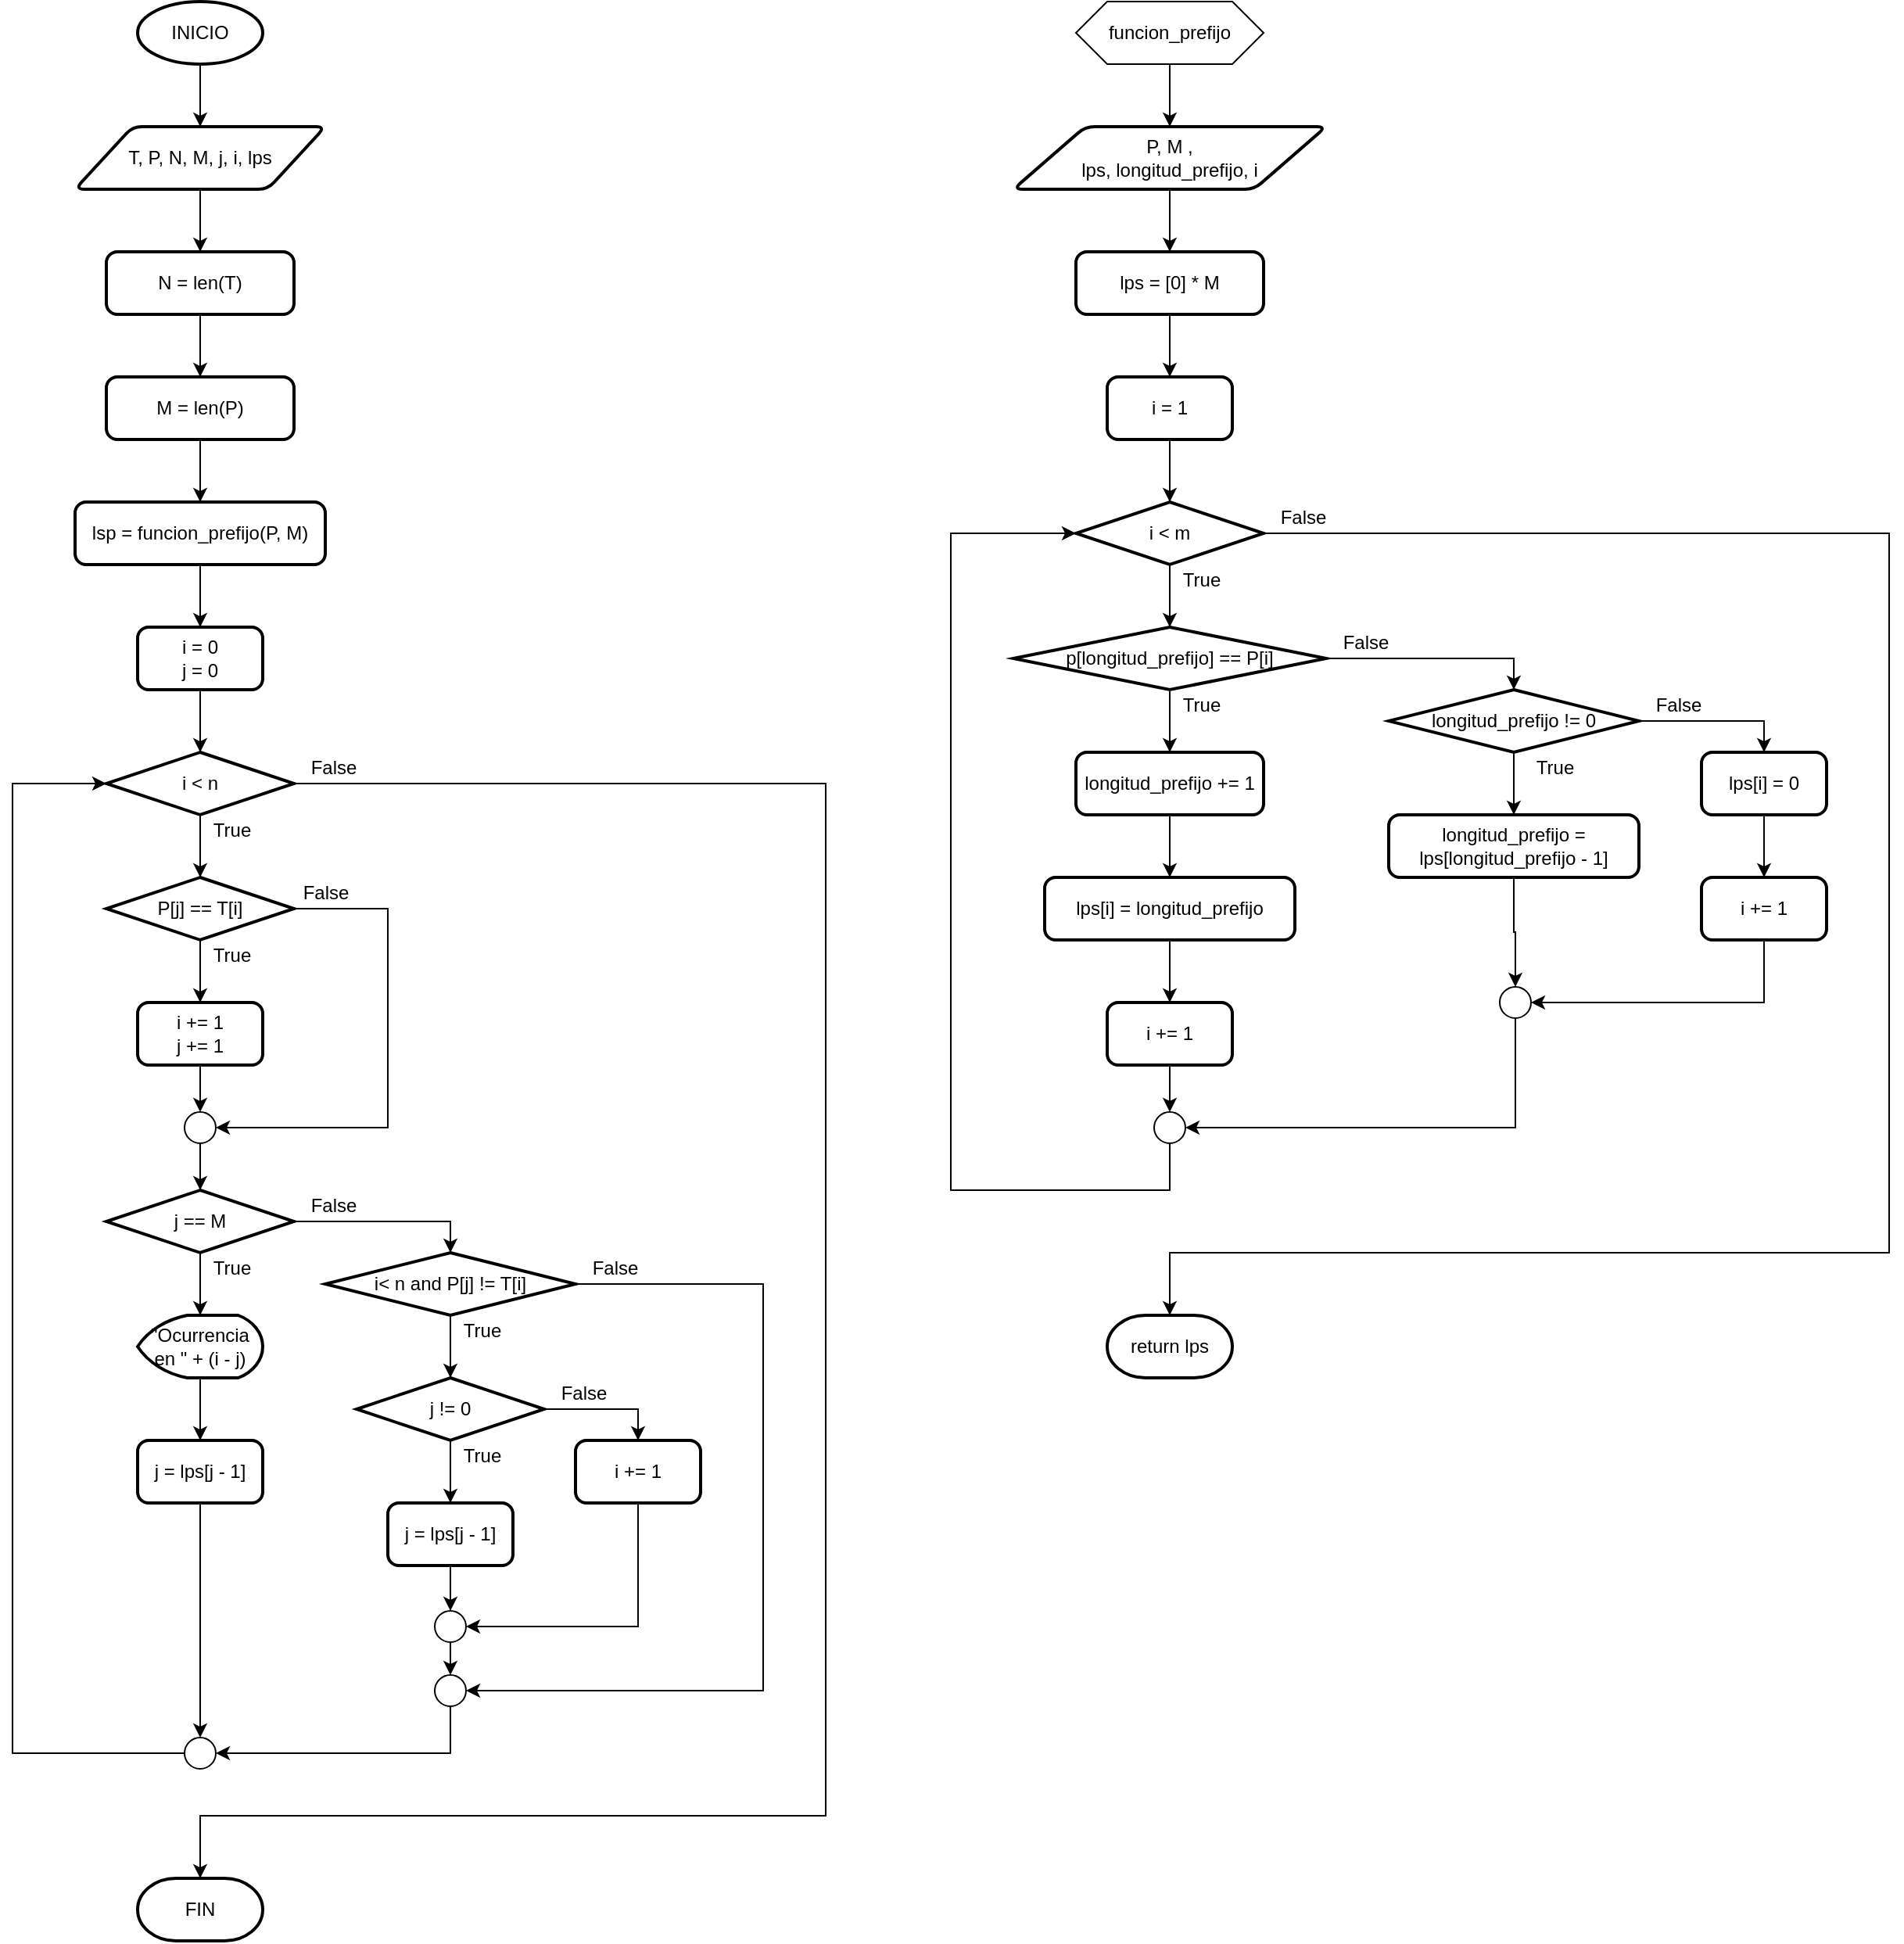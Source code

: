 <mxfile version="14.9.6" type="device" pages="2"><diagram id="9_-2aQzHodWdcGoNX8u7" name="Knuth-Morres-Pratt"><mxGraphModel dx="2218" dy="1083" grid="1" gridSize="10" guides="1" tooltips="1" connect="1" arrows="1" fold="1" page="1" pageScale="1" pageWidth="827" pageHeight="1169" math="0" shadow="0"><root><mxCell id="0"/><mxCell id="1" parent="0"/><mxCell id="KyWOuzbRSvJD53E8Nof8-4" style="edgeStyle=orthogonalEdgeStyle;rounded=0;orthogonalLoop=1;jettySize=auto;html=1;exitX=0.5;exitY=1;exitDx=0;exitDy=0;exitPerimeter=0;entryX=0.5;entryY=0;entryDx=0;entryDy=0;" parent="1" source="KyWOuzbRSvJD53E8Nof8-1" target="KyWOuzbRSvJD53E8Nof8-3" edge="1"><mxGeometry relative="1" as="geometry"/></mxCell><mxCell id="KyWOuzbRSvJD53E8Nof8-1" value="INICIO" style="strokeWidth=2;html=1;shape=mxgraph.flowchart.start_1;whiteSpace=wrap;" parent="1" vertex="1"><mxGeometry x="360" y="120" width="80" height="40" as="geometry"/></mxCell><mxCell id="KyWOuzbRSvJD53E8Nof8-2" value="FIN" style="strokeWidth=2;html=1;shape=mxgraph.flowchart.terminator;whiteSpace=wrap;" parent="1" vertex="1"><mxGeometry x="360" y="1320" width="80" height="40" as="geometry"/></mxCell><mxCell id="KyWOuzbRSvJD53E8Nof8-8" style="edgeStyle=orthogonalEdgeStyle;rounded=0;orthogonalLoop=1;jettySize=auto;html=1;exitX=0.5;exitY=1;exitDx=0;exitDy=0;entryX=0.5;entryY=0;entryDx=0;entryDy=0;" parent="1" source="KyWOuzbRSvJD53E8Nof8-3" target="KyWOuzbRSvJD53E8Nof8-6" edge="1"><mxGeometry relative="1" as="geometry"/></mxCell><mxCell id="KyWOuzbRSvJD53E8Nof8-3" value="T, P, N, M, j, i, lps" style="shape=parallelogram;html=1;strokeWidth=2;perimeter=parallelogramPerimeter;whiteSpace=wrap;rounded=1;arcSize=12;size=0.23;" parent="1" vertex="1"><mxGeometry x="320" y="200" width="160" height="40" as="geometry"/></mxCell><mxCell id="KyWOuzbRSvJD53E8Nof8-9" style="edgeStyle=orthogonalEdgeStyle;rounded=0;orthogonalLoop=1;jettySize=auto;html=1;exitX=0.5;exitY=1;exitDx=0;exitDy=0;entryX=0.5;entryY=0;entryDx=0;entryDy=0;" parent="1" source="KyWOuzbRSvJD53E8Nof8-6" target="KyWOuzbRSvJD53E8Nof8-7" edge="1"><mxGeometry relative="1" as="geometry"/></mxCell><mxCell id="KyWOuzbRSvJD53E8Nof8-6" value="N = len(T)" style="rounded=1;whiteSpace=wrap;html=1;absoluteArcSize=1;arcSize=14;strokeWidth=2;" parent="1" vertex="1"><mxGeometry x="340" y="280" width="120" height="40" as="geometry"/></mxCell><mxCell id="KyWOuzbRSvJD53E8Nof8-12" style="edgeStyle=orthogonalEdgeStyle;rounded=0;orthogonalLoop=1;jettySize=auto;html=1;exitX=0.5;exitY=1;exitDx=0;exitDy=0;entryX=0.5;entryY=0;entryDx=0;entryDy=0;" parent="1" source="KyWOuzbRSvJD53E8Nof8-7" target="KyWOuzbRSvJD53E8Nof8-11" edge="1"><mxGeometry relative="1" as="geometry"/></mxCell><mxCell id="KyWOuzbRSvJD53E8Nof8-7" value="M = len(P)" style="rounded=1;whiteSpace=wrap;html=1;absoluteArcSize=1;arcSize=14;strokeWidth=2;" parent="1" vertex="1"><mxGeometry x="340" y="360" width="120" height="40" as="geometry"/></mxCell><mxCell id="KyWOuzbRSvJD53E8Nof8-17" style="edgeStyle=orthogonalEdgeStyle;rounded=0;orthogonalLoop=1;jettySize=auto;html=1;exitX=0.5;exitY=1;exitDx=0;exitDy=0;entryX=0.5;entryY=0;entryDx=0;entryDy=0;" parent="1" source="KyWOuzbRSvJD53E8Nof8-11" target="KyWOuzbRSvJD53E8Nof8-15" edge="1"><mxGeometry relative="1" as="geometry"/></mxCell><mxCell id="KyWOuzbRSvJD53E8Nof8-11" value="lsp = funcion_prefijo(P, M)" style="rounded=1;whiteSpace=wrap;html=1;absoluteArcSize=1;arcSize=14;strokeWidth=2;" parent="1" vertex="1"><mxGeometry x="320" y="440" width="160" height="40" as="geometry"/></mxCell><mxCell id="KyWOuzbRSvJD53E8Nof8-21" style="edgeStyle=orthogonalEdgeStyle;rounded=0;orthogonalLoop=1;jettySize=auto;html=1;exitX=0.5;exitY=1;exitDx=0;exitDy=0;exitPerimeter=0;entryX=0.5;entryY=0;entryDx=0;entryDy=0;entryPerimeter=0;" parent="1" source="KyWOuzbRSvJD53E8Nof8-13" target="KyWOuzbRSvJD53E8Nof8-20" edge="1"><mxGeometry relative="1" as="geometry"/></mxCell><mxCell id="KyWOuzbRSvJD53E8Nof8-71" style="edgeStyle=orthogonalEdgeStyle;rounded=0;orthogonalLoop=1;jettySize=auto;html=1;exitX=1;exitY=0.5;exitDx=0;exitDy=0;exitPerimeter=0;entryX=0.5;entryY=0;entryDx=0;entryDy=0;entryPerimeter=0;" parent="1" source="KyWOuzbRSvJD53E8Nof8-13" target="KyWOuzbRSvJD53E8Nof8-2" edge="1"><mxGeometry relative="1" as="geometry"><Array as="points"><mxPoint x="800" y="620"/><mxPoint x="800" y="1280"/><mxPoint x="400" y="1280"/></Array></mxGeometry></mxCell><mxCell id="KyWOuzbRSvJD53E8Nof8-13" value="i &amp;lt; n" style="strokeWidth=2;html=1;shape=mxgraph.flowchart.decision;whiteSpace=wrap;" parent="1" vertex="1"><mxGeometry x="340" y="600" width="120" height="40" as="geometry"/></mxCell><mxCell id="KyWOuzbRSvJD53E8Nof8-18" style="edgeStyle=orthogonalEdgeStyle;rounded=0;orthogonalLoop=1;jettySize=auto;html=1;exitX=0.5;exitY=1;exitDx=0;exitDy=0;entryX=0.5;entryY=0;entryDx=0;entryDy=0;entryPerimeter=0;" parent="1" source="KyWOuzbRSvJD53E8Nof8-15" target="KyWOuzbRSvJD53E8Nof8-13" edge="1"><mxGeometry relative="1" as="geometry"/></mxCell><mxCell id="KyWOuzbRSvJD53E8Nof8-15" value="i = 0&lt;br&gt;j = 0" style="rounded=1;whiteSpace=wrap;html=1;absoluteArcSize=1;arcSize=14;strokeWidth=2;" parent="1" vertex="1"><mxGeometry x="360" y="520" width="80" height="40" as="geometry"/></mxCell><mxCell id="KyWOuzbRSvJD53E8Nof8-24" style="edgeStyle=orthogonalEdgeStyle;rounded=0;orthogonalLoop=1;jettySize=auto;html=1;exitX=0.5;exitY=1;exitDx=0;exitDy=0;exitPerimeter=0;entryX=0.5;entryY=0;entryDx=0;entryDy=0;" parent="1" source="KyWOuzbRSvJD53E8Nof8-20" target="KyWOuzbRSvJD53E8Nof8-23" edge="1"><mxGeometry relative="1" as="geometry"/></mxCell><mxCell id="KyWOuzbRSvJD53E8Nof8-28" style="edgeStyle=orthogonalEdgeStyle;rounded=0;orthogonalLoop=1;jettySize=auto;html=1;exitX=1;exitY=0.5;exitDx=0;exitDy=0;exitPerimeter=0;entryX=1;entryY=0.5;entryDx=0;entryDy=0;entryPerimeter=0;" parent="1" source="KyWOuzbRSvJD53E8Nof8-20" target="KyWOuzbRSvJD53E8Nof8-26" edge="1"><mxGeometry relative="1" as="geometry"><Array as="points"><mxPoint x="520" y="700"/><mxPoint x="520" y="840"/></Array></mxGeometry></mxCell><mxCell id="KyWOuzbRSvJD53E8Nof8-20" value="P[j] == T[i]" style="strokeWidth=2;html=1;shape=mxgraph.flowchart.decision;whiteSpace=wrap;" parent="1" vertex="1"><mxGeometry x="340" y="680" width="120" height="40" as="geometry"/></mxCell><mxCell id="KyWOuzbRSvJD53E8Nof8-22" value="True" style="text;html=1;align=center;verticalAlign=middle;resizable=0;points=[];autosize=1;strokeColor=none;" parent="1" vertex="1"><mxGeometry x="400" y="640" width="40" height="20" as="geometry"/></mxCell><mxCell id="KyWOuzbRSvJD53E8Nof8-27" style="edgeStyle=orthogonalEdgeStyle;rounded=0;orthogonalLoop=1;jettySize=auto;html=1;exitX=0.5;exitY=1;exitDx=0;exitDy=0;entryX=0.5;entryY=0;entryDx=0;entryDy=0;entryPerimeter=0;" parent="1" source="KyWOuzbRSvJD53E8Nof8-23" target="KyWOuzbRSvJD53E8Nof8-26" edge="1"><mxGeometry relative="1" as="geometry"/></mxCell><mxCell id="KyWOuzbRSvJD53E8Nof8-23" value="i += 1&lt;br&gt;j += 1" style="rounded=1;whiteSpace=wrap;html=1;absoluteArcSize=1;arcSize=14;strokeWidth=2;" parent="1" vertex="1"><mxGeometry x="360" y="760" width="80" height="40" as="geometry"/></mxCell><mxCell id="KyWOuzbRSvJD53E8Nof8-25" value="True" style="text;html=1;align=center;verticalAlign=middle;resizable=0;points=[];autosize=1;strokeColor=none;" parent="1" vertex="1"><mxGeometry x="400" y="720" width="40" height="20" as="geometry"/></mxCell><mxCell id="KyWOuzbRSvJD53E8Nof8-38" style="edgeStyle=orthogonalEdgeStyle;rounded=0;orthogonalLoop=1;jettySize=auto;html=1;exitX=0.5;exitY=1;exitDx=0;exitDy=0;exitPerimeter=0;entryX=0.5;entryY=0;entryDx=0;entryDy=0;entryPerimeter=0;" parent="1" source="KyWOuzbRSvJD53E8Nof8-26" target="KyWOuzbRSvJD53E8Nof8-37" edge="1"><mxGeometry relative="1" as="geometry"/></mxCell><mxCell id="KyWOuzbRSvJD53E8Nof8-26" value="" style="verticalLabelPosition=bottom;verticalAlign=top;html=1;shape=mxgraph.flowchart.on-page_reference;" parent="1" vertex="1"><mxGeometry x="390" y="830" width="20" height="20" as="geometry"/></mxCell><mxCell id="KyWOuzbRSvJD53E8Nof8-29" value="False" style="text;html=1;align=center;verticalAlign=middle;resizable=0;points=[];autosize=1;strokeColor=none;" parent="1" vertex="1"><mxGeometry x="455" y="680" width="50" height="20" as="geometry"/></mxCell><mxCell id="KyWOuzbRSvJD53E8Nof8-42" style="edgeStyle=orthogonalEdgeStyle;rounded=0;orthogonalLoop=1;jettySize=auto;html=1;exitX=0.5;exitY=1;exitDx=0;exitDy=0;exitPerimeter=0;entryX=0.5;entryY=0;entryDx=0;entryDy=0;entryPerimeter=0;" parent="1" source="KyWOuzbRSvJD53E8Nof8-37" target="KyWOuzbRSvJD53E8Nof8-41" edge="1"><mxGeometry relative="1" as="geometry"/></mxCell><mxCell id="KyWOuzbRSvJD53E8Nof8-47" style="edgeStyle=orthogonalEdgeStyle;rounded=0;orthogonalLoop=1;jettySize=auto;html=1;exitX=1;exitY=0.5;exitDx=0;exitDy=0;exitPerimeter=0;entryX=0.5;entryY=0;entryDx=0;entryDy=0;entryPerimeter=0;" parent="1" source="KyWOuzbRSvJD53E8Nof8-37" target="KyWOuzbRSvJD53E8Nof8-46" edge="1"><mxGeometry relative="1" as="geometry"/></mxCell><mxCell id="KyWOuzbRSvJD53E8Nof8-37" value="j == M" style="strokeWidth=2;html=1;shape=mxgraph.flowchart.decision;whiteSpace=wrap;" parent="1" vertex="1"><mxGeometry x="340" y="880" width="120" height="40" as="geometry"/></mxCell><mxCell id="KyWOuzbRSvJD53E8Nof8-44" style="edgeStyle=orthogonalEdgeStyle;rounded=0;orthogonalLoop=1;jettySize=auto;html=1;exitX=0.5;exitY=1;exitDx=0;exitDy=0;exitPerimeter=0;entryX=0.5;entryY=0;entryDx=0;entryDy=0;" parent="1" source="KyWOuzbRSvJD53E8Nof8-41" target="KyWOuzbRSvJD53E8Nof8-43" edge="1"><mxGeometry relative="1" as="geometry"/></mxCell><mxCell id="KyWOuzbRSvJD53E8Nof8-41" value="&quot;Ocurrencia en &quot; + (i - j)" style="strokeWidth=2;html=1;shape=mxgraph.flowchart.display;whiteSpace=wrap;" parent="1" vertex="1"><mxGeometry x="360" y="960" width="80" height="40" as="geometry"/></mxCell><mxCell id="KyWOuzbRSvJD53E8Nof8-67" style="edgeStyle=orthogonalEdgeStyle;rounded=0;orthogonalLoop=1;jettySize=auto;html=1;exitX=0.5;exitY=1;exitDx=0;exitDy=0;entryX=0.5;entryY=0;entryDx=0;entryDy=0;entryPerimeter=0;" parent="1" source="KyWOuzbRSvJD53E8Nof8-43" target="KyWOuzbRSvJD53E8Nof8-57" edge="1"><mxGeometry relative="1" as="geometry"/></mxCell><mxCell id="KyWOuzbRSvJD53E8Nof8-43" value="j = lps[j - 1]" style="rounded=1;whiteSpace=wrap;html=1;absoluteArcSize=1;arcSize=14;strokeWidth=2;" parent="1" vertex="1"><mxGeometry x="360" y="1040" width="80" height="40" as="geometry"/></mxCell><mxCell id="KyWOuzbRSvJD53E8Nof8-49" style="edgeStyle=orthogonalEdgeStyle;rounded=0;orthogonalLoop=1;jettySize=auto;html=1;exitX=0.5;exitY=1;exitDx=0;exitDy=0;exitPerimeter=0;entryX=0.5;entryY=0;entryDx=0;entryDy=0;entryPerimeter=0;" parent="1" source="KyWOuzbRSvJD53E8Nof8-46" target="KyWOuzbRSvJD53E8Nof8-48" edge="1"><mxGeometry relative="1" as="geometry"/></mxCell><mxCell id="KyWOuzbRSvJD53E8Nof8-64" style="edgeStyle=orthogonalEdgeStyle;rounded=0;orthogonalLoop=1;jettySize=auto;html=1;exitX=1;exitY=0.5;exitDx=0;exitDy=0;exitPerimeter=0;entryX=1;entryY=0.5;entryDx=0;entryDy=0;entryPerimeter=0;" parent="1" source="KyWOuzbRSvJD53E8Nof8-46" target="KyWOuzbRSvJD53E8Nof8-59" edge="1"><mxGeometry relative="1" as="geometry"><Array as="points"><mxPoint x="760" y="940"/><mxPoint x="760" y="1200"/></Array></mxGeometry></mxCell><mxCell id="KyWOuzbRSvJD53E8Nof8-46" value="i&amp;lt; n and P[j] != T[i]" style="strokeWidth=2;html=1;shape=mxgraph.flowchart.decision;whiteSpace=wrap;" parent="1" vertex="1"><mxGeometry x="480" y="920" width="160" height="40" as="geometry"/></mxCell><mxCell id="KyWOuzbRSvJD53E8Nof8-52" style="edgeStyle=orthogonalEdgeStyle;rounded=0;orthogonalLoop=1;jettySize=auto;html=1;exitX=0.5;exitY=1;exitDx=0;exitDy=0;exitPerimeter=0;entryX=0.5;entryY=0;entryDx=0;entryDy=0;" parent="1" source="KyWOuzbRSvJD53E8Nof8-48" target="KyWOuzbRSvJD53E8Nof8-50" edge="1"><mxGeometry relative="1" as="geometry"/></mxCell><mxCell id="KyWOuzbRSvJD53E8Nof8-53" style="edgeStyle=orthogonalEdgeStyle;rounded=0;orthogonalLoop=1;jettySize=auto;html=1;exitX=1;exitY=0.5;exitDx=0;exitDy=0;exitPerimeter=0;entryX=0.5;entryY=0;entryDx=0;entryDy=0;" parent="1" source="KyWOuzbRSvJD53E8Nof8-48" target="KyWOuzbRSvJD53E8Nof8-51" edge="1"><mxGeometry relative="1" as="geometry"/></mxCell><mxCell id="KyWOuzbRSvJD53E8Nof8-48" value="j != 0" style="strokeWidth=2;html=1;shape=mxgraph.flowchart.decision;whiteSpace=wrap;" parent="1" vertex="1"><mxGeometry x="500" y="1000" width="120" height="40" as="geometry"/></mxCell><mxCell id="KyWOuzbRSvJD53E8Nof8-55" style="edgeStyle=orthogonalEdgeStyle;rounded=0;orthogonalLoop=1;jettySize=auto;html=1;exitX=0.5;exitY=1;exitDx=0;exitDy=0;entryX=0.5;entryY=0;entryDx=0;entryDy=0;entryPerimeter=0;" parent="1" source="KyWOuzbRSvJD53E8Nof8-50" target="KyWOuzbRSvJD53E8Nof8-54" edge="1"><mxGeometry relative="1" as="geometry"/></mxCell><mxCell id="KyWOuzbRSvJD53E8Nof8-50" value="j = lps[j - 1]" style="rounded=1;whiteSpace=wrap;html=1;absoluteArcSize=1;arcSize=14;strokeWidth=2;" parent="1" vertex="1"><mxGeometry x="520" y="1080" width="80" height="40" as="geometry"/></mxCell><mxCell id="KyWOuzbRSvJD53E8Nof8-56" style="edgeStyle=orthogonalEdgeStyle;rounded=0;orthogonalLoop=1;jettySize=auto;html=1;exitX=0.5;exitY=1;exitDx=0;exitDy=0;entryX=1;entryY=0.5;entryDx=0;entryDy=0;entryPerimeter=0;" parent="1" source="KyWOuzbRSvJD53E8Nof8-51" target="KyWOuzbRSvJD53E8Nof8-54" edge="1"><mxGeometry relative="1" as="geometry"/></mxCell><mxCell id="KyWOuzbRSvJD53E8Nof8-51" value="i += 1" style="rounded=1;whiteSpace=wrap;html=1;absoluteArcSize=1;arcSize=14;strokeWidth=2;" parent="1" vertex="1"><mxGeometry x="640" y="1040" width="80" height="40" as="geometry"/></mxCell><mxCell id="KyWOuzbRSvJD53E8Nof8-65" style="edgeStyle=orthogonalEdgeStyle;rounded=0;orthogonalLoop=1;jettySize=auto;html=1;exitX=0.5;exitY=1;exitDx=0;exitDy=0;exitPerimeter=0;entryX=0.5;entryY=0;entryDx=0;entryDy=0;entryPerimeter=0;" parent="1" source="KyWOuzbRSvJD53E8Nof8-54" target="KyWOuzbRSvJD53E8Nof8-59" edge="1"><mxGeometry relative="1" as="geometry"/></mxCell><mxCell id="KyWOuzbRSvJD53E8Nof8-54" value="" style="verticalLabelPosition=bottom;verticalAlign=top;html=1;shape=mxgraph.flowchart.on-page_reference;" parent="1" vertex="1"><mxGeometry x="550" y="1149" width="20" height="20" as="geometry"/></mxCell><mxCell id="KyWOuzbRSvJD53E8Nof8-70" style="edgeStyle=orthogonalEdgeStyle;rounded=0;orthogonalLoop=1;jettySize=auto;html=1;exitX=0;exitY=0.5;exitDx=0;exitDy=0;exitPerimeter=0;entryX=0;entryY=0.5;entryDx=0;entryDy=0;entryPerimeter=0;" parent="1" source="KyWOuzbRSvJD53E8Nof8-57" target="KyWOuzbRSvJD53E8Nof8-13" edge="1"><mxGeometry relative="1" as="geometry"><Array as="points"><mxPoint x="280" y="1240"/><mxPoint x="280" y="620"/></Array></mxGeometry></mxCell><mxCell id="KyWOuzbRSvJD53E8Nof8-57" value="" style="verticalLabelPosition=bottom;verticalAlign=top;html=1;shape=mxgraph.flowchart.on-page_reference;" parent="1" vertex="1"><mxGeometry x="390" y="1230" width="20" height="20" as="geometry"/></mxCell><mxCell id="KyWOuzbRSvJD53E8Nof8-69" style="edgeStyle=orthogonalEdgeStyle;rounded=0;orthogonalLoop=1;jettySize=auto;html=1;exitX=0.5;exitY=1;exitDx=0;exitDy=0;exitPerimeter=0;entryX=1;entryY=0.5;entryDx=0;entryDy=0;entryPerimeter=0;" parent="1" source="KyWOuzbRSvJD53E8Nof8-59" target="KyWOuzbRSvJD53E8Nof8-57" edge="1"><mxGeometry relative="1" as="geometry"/></mxCell><mxCell id="KyWOuzbRSvJD53E8Nof8-59" value="" style="verticalLabelPosition=bottom;verticalAlign=top;html=1;shape=mxgraph.flowchart.on-page_reference;" parent="1" vertex="1"><mxGeometry x="550" y="1190" width="20" height="20" as="geometry"/></mxCell><mxCell id="KyWOuzbRSvJD53E8Nof8-72" value="False" style="text;html=1;align=center;verticalAlign=middle;resizable=0;points=[];autosize=1;strokeColor=none;" parent="1" vertex="1"><mxGeometry x="460" y="600" width="50" height="20" as="geometry"/></mxCell><mxCell id="KyWOuzbRSvJD53E8Nof8-73" value="False" style="text;html=1;align=center;verticalAlign=middle;resizable=0;points=[];autosize=1;strokeColor=none;" parent="1" vertex="1"><mxGeometry x="460" y="880" width="50" height="20" as="geometry"/></mxCell><mxCell id="KyWOuzbRSvJD53E8Nof8-74" value="False" style="text;html=1;align=center;verticalAlign=middle;resizable=0;points=[];autosize=1;strokeColor=none;" parent="1" vertex="1"><mxGeometry x="640" y="920" width="50" height="20" as="geometry"/></mxCell><mxCell id="KyWOuzbRSvJD53E8Nof8-75" value="False" style="text;html=1;align=center;verticalAlign=middle;resizable=0;points=[];autosize=1;strokeColor=none;" parent="1" vertex="1"><mxGeometry x="620" y="1000" width="50" height="20" as="geometry"/></mxCell><mxCell id="KyWOuzbRSvJD53E8Nof8-76" value="True" style="text;html=1;align=center;verticalAlign=middle;resizable=0;points=[];autosize=1;strokeColor=none;" parent="1" vertex="1"><mxGeometry x="400" y="920" width="40" height="20" as="geometry"/></mxCell><mxCell id="KyWOuzbRSvJD53E8Nof8-77" value="True" style="text;html=1;align=center;verticalAlign=middle;resizable=0;points=[];autosize=1;strokeColor=none;" parent="1" vertex="1"><mxGeometry x="560" y="960" width="40" height="20" as="geometry"/></mxCell><mxCell id="KyWOuzbRSvJD53E8Nof8-78" value="True" style="text;html=1;align=center;verticalAlign=middle;resizable=0;points=[];autosize=1;strokeColor=none;" parent="1" vertex="1"><mxGeometry x="560" y="1040" width="40" height="20" as="geometry"/></mxCell><mxCell id="KyWOuzbRSvJD53E8Nof8-82" style="edgeStyle=orthogonalEdgeStyle;rounded=0;orthogonalLoop=1;jettySize=auto;html=1;exitX=0.5;exitY=1;exitDx=0;exitDy=0;entryX=0.5;entryY=0;entryDx=0;entryDy=0;" parent="1" source="KyWOuzbRSvJD53E8Nof8-80" target="KyWOuzbRSvJD53E8Nof8-81" edge="1"><mxGeometry relative="1" as="geometry"/></mxCell><mxCell id="KyWOuzbRSvJD53E8Nof8-80" value="&lt;span&gt;funcion_prefijo&lt;/span&gt;" style="shape=hexagon;perimeter=hexagonPerimeter2;whiteSpace=wrap;html=1;fixedSize=1;size=20;" parent="1" vertex="1"><mxGeometry x="960" y="120" width="120" height="40" as="geometry"/></mxCell><mxCell id="KyWOuzbRSvJD53E8Nof8-84" style="edgeStyle=orthogonalEdgeStyle;rounded=0;orthogonalLoop=1;jettySize=auto;html=1;exitX=0.5;exitY=1;exitDx=0;exitDy=0;entryX=0.5;entryY=0;entryDx=0;entryDy=0;" parent="1" source="KyWOuzbRSvJD53E8Nof8-81" target="KyWOuzbRSvJD53E8Nof8-83" edge="1"><mxGeometry relative="1" as="geometry"/></mxCell><mxCell id="KyWOuzbRSvJD53E8Nof8-81" value="P, M ,&lt;br&gt;lps, longitud_prefijo, i" style="shape=parallelogram;html=1;strokeWidth=2;perimeter=parallelogramPerimeter;whiteSpace=wrap;rounded=1;arcSize=12;size=0.23;" parent="1" vertex="1"><mxGeometry x="920" y="200" width="200" height="40" as="geometry"/></mxCell><mxCell id="KyWOuzbRSvJD53E8Nof8-87" style="edgeStyle=orthogonalEdgeStyle;rounded=0;orthogonalLoop=1;jettySize=auto;html=1;exitX=0.5;exitY=1;exitDx=0;exitDy=0;entryX=0.5;entryY=0;entryDx=0;entryDy=0;" parent="1" source="KyWOuzbRSvJD53E8Nof8-83" target="KyWOuzbRSvJD53E8Nof8-86" edge="1"><mxGeometry relative="1" as="geometry"/></mxCell><mxCell id="KyWOuzbRSvJD53E8Nof8-83" value="lps = [0] * M" style="rounded=1;whiteSpace=wrap;html=1;absoluteArcSize=1;arcSize=14;strokeWidth=2;" parent="1" vertex="1"><mxGeometry x="960" y="280" width="120" height="40" as="geometry"/></mxCell><mxCell id="KyWOuzbRSvJD53E8Nof8-90" style="edgeStyle=orthogonalEdgeStyle;rounded=0;orthogonalLoop=1;jettySize=auto;html=1;exitX=0.5;exitY=1;exitDx=0;exitDy=0;exitPerimeter=0;entryX=0.5;entryY=0;entryDx=0;entryDy=0;entryPerimeter=0;" parent="1" source="KyWOuzbRSvJD53E8Nof8-85" target="KyWOuzbRSvJD53E8Nof8-89" edge="1"><mxGeometry relative="1" as="geometry"/></mxCell><mxCell id="KyWOuzbRSvJD53E8Nof8-114" style="edgeStyle=orthogonalEdgeStyle;rounded=0;orthogonalLoop=1;jettySize=auto;html=1;exitX=1;exitY=0.5;exitDx=0;exitDy=0;exitPerimeter=0;entryX=0.5;entryY=0;entryDx=0;entryDy=0;entryPerimeter=0;" parent="1" source="KyWOuzbRSvJD53E8Nof8-85" target="KyWOuzbRSvJD53E8Nof8-113" edge="1"><mxGeometry relative="1" as="geometry"><Array as="points"><mxPoint x="1480" y="460"/><mxPoint x="1480" y="920"/><mxPoint x="1020" y="920"/></Array></mxGeometry></mxCell><mxCell id="KyWOuzbRSvJD53E8Nof8-85" value="i &amp;lt; m" style="strokeWidth=2;html=1;shape=mxgraph.flowchart.decision;whiteSpace=wrap;" parent="1" vertex="1"><mxGeometry x="960" y="440" width="120" height="40" as="geometry"/></mxCell><mxCell id="KyWOuzbRSvJD53E8Nof8-88" style="edgeStyle=orthogonalEdgeStyle;rounded=0;orthogonalLoop=1;jettySize=auto;html=1;exitX=0.5;exitY=1;exitDx=0;exitDy=0;entryX=0.5;entryY=0;entryDx=0;entryDy=0;entryPerimeter=0;" parent="1" source="KyWOuzbRSvJD53E8Nof8-86" target="KyWOuzbRSvJD53E8Nof8-85" edge="1"><mxGeometry relative="1" as="geometry"/></mxCell><mxCell id="KyWOuzbRSvJD53E8Nof8-86" value="i = 1" style="rounded=1;whiteSpace=wrap;html=1;absoluteArcSize=1;arcSize=14;strokeWidth=2;" parent="1" vertex="1"><mxGeometry x="980" y="360" width="80" height="40" as="geometry"/></mxCell><mxCell id="KyWOuzbRSvJD53E8Nof8-94" style="edgeStyle=orthogonalEdgeStyle;rounded=0;orthogonalLoop=1;jettySize=auto;html=1;exitX=0.5;exitY=1;exitDx=0;exitDy=0;exitPerimeter=0;entryX=0.5;entryY=0;entryDx=0;entryDy=0;" parent="1" source="KyWOuzbRSvJD53E8Nof8-89" target="KyWOuzbRSvJD53E8Nof8-91" edge="1"><mxGeometry relative="1" as="geometry"/></mxCell><mxCell id="KyWOuzbRSvJD53E8Nof8-104" style="edgeStyle=orthogonalEdgeStyle;rounded=0;orthogonalLoop=1;jettySize=auto;html=1;exitX=1;exitY=0.5;exitDx=0;exitDy=0;exitPerimeter=0;entryX=0.5;entryY=0;entryDx=0;entryDy=0;entryPerimeter=0;" parent="1" source="KyWOuzbRSvJD53E8Nof8-89" target="KyWOuzbRSvJD53E8Nof8-97" edge="1"><mxGeometry relative="1" as="geometry"/></mxCell><mxCell id="KyWOuzbRSvJD53E8Nof8-89" value="p[longitud_prefijo] == P[i]" style="strokeWidth=2;html=1;shape=mxgraph.flowchart.decision;whiteSpace=wrap;" parent="1" vertex="1"><mxGeometry x="920" y="520" width="200" height="40" as="geometry"/></mxCell><mxCell id="KyWOuzbRSvJD53E8Nof8-95" style="edgeStyle=orthogonalEdgeStyle;rounded=0;orthogonalLoop=1;jettySize=auto;html=1;exitX=0.5;exitY=1;exitDx=0;exitDy=0;entryX=0.5;entryY=0;entryDx=0;entryDy=0;" parent="1" source="KyWOuzbRSvJD53E8Nof8-91" target="KyWOuzbRSvJD53E8Nof8-92" edge="1"><mxGeometry relative="1" as="geometry"/></mxCell><mxCell id="KyWOuzbRSvJD53E8Nof8-91" value="longitud_prefijo += 1" style="rounded=1;whiteSpace=wrap;html=1;absoluteArcSize=1;arcSize=14;strokeWidth=2;" parent="1" vertex="1"><mxGeometry x="960" y="600" width="120" height="40" as="geometry"/></mxCell><mxCell id="KyWOuzbRSvJD53E8Nof8-96" style="edgeStyle=orthogonalEdgeStyle;rounded=0;orthogonalLoop=1;jettySize=auto;html=1;exitX=0.5;exitY=1;exitDx=0;exitDy=0;entryX=0.5;entryY=0;entryDx=0;entryDy=0;" parent="1" source="KyWOuzbRSvJD53E8Nof8-92" target="KyWOuzbRSvJD53E8Nof8-93" edge="1"><mxGeometry relative="1" as="geometry"/></mxCell><mxCell id="KyWOuzbRSvJD53E8Nof8-92" value="lps[i] = longitud_prefijo" style="rounded=1;whiteSpace=wrap;html=1;absoluteArcSize=1;arcSize=14;strokeWidth=2;" parent="1" vertex="1"><mxGeometry x="940" y="680" width="160" height="40" as="geometry"/></mxCell><mxCell id="KyWOuzbRSvJD53E8Nof8-110" style="edgeStyle=orthogonalEdgeStyle;rounded=0;orthogonalLoop=1;jettySize=auto;html=1;exitX=0.5;exitY=1;exitDx=0;exitDy=0;entryX=0.5;entryY=0;entryDx=0;entryDy=0;entryPerimeter=0;" parent="1" source="KyWOuzbRSvJD53E8Nof8-93" target="KyWOuzbRSvJD53E8Nof8-109" edge="1"><mxGeometry relative="1" as="geometry"/></mxCell><mxCell id="KyWOuzbRSvJD53E8Nof8-93" value="i += 1" style="rounded=1;whiteSpace=wrap;html=1;absoluteArcSize=1;arcSize=14;strokeWidth=2;" parent="1" vertex="1"><mxGeometry x="980" y="760" width="80" height="40" as="geometry"/></mxCell><mxCell id="KyWOuzbRSvJD53E8Nof8-101" style="edgeStyle=orthogonalEdgeStyle;rounded=0;orthogonalLoop=1;jettySize=auto;html=1;exitX=1;exitY=0.5;exitDx=0;exitDy=0;exitPerimeter=0;entryX=0.5;entryY=0;entryDx=0;entryDy=0;" parent="1" source="KyWOuzbRSvJD53E8Nof8-97" target="KyWOuzbRSvJD53E8Nof8-99" edge="1"><mxGeometry relative="1" as="geometry"/></mxCell><mxCell id="KyWOuzbRSvJD53E8Nof8-103" style="edgeStyle=orthogonalEdgeStyle;rounded=0;orthogonalLoop=1;jettySize=auto;html=1;exitX=0.5;exitY=1;exitDx=0;exitDy=0;exitPerimeter=0;entryX=0.5;entryY=0;entryDx=0;entryDy=0;" parent="1" source="KyWOuzbRSvJD53E8Nof8-97" target="KyWOuzbRSvJD53E8Nof8-98" edge="1"><mxGeometry relative="1" as="geometry"/></mxCell><mxCell id="KyWOuzbRSvJD53E8Nof8-97" value="longitud_prefijo != 0" style="strokeWidth=2;html=1;shape=mxgraph.flowchart.decision;whiteSpace=wrap;" parent="1" vertex="1"><mxGeometry x="1160" y="560" width="160" height="40" as="geometry"/></mxCell><mxCell id="KyWOuzbRSvJD53E8Nof8-108" style="edgeStyle=orthogonalEdgeStyle;rounded=0;orthogonalLoop=1;jettySize=auto;html=1;exitX=0.5;exitY=1;exitDx=0;exitDy=0;entryX=0.5;entryY=0;entryDx=0;entryDy=0;entryPerimeter=0;" parent="1" source="KyWOuzbRSvJD53E8Nof8-98" target="KyWOuzbRSvJD53E8Nof8-106" edge="1"><mxGeometry relative="1" as="geometry"/></mxCell><mxCell id="KyWOuzbRSvJD53E8Nof8-98" value="longitud_prefijo = lps[longitud_prefijo - 1]" style="rounded=1;whiteSpace=wrap;html=1;absoluteArcSize=1;arcSize=14;strokeWidth=2;" parent="1" vertex="1"><mxGeometry x="1160" y="640" width="160" height="40" as="geometry"/></mxCell><mxCell id="KyWOuzbRSvJD53E8Nof8-102" style="edgeStyle=orthogonalEdgeStyle;rounded=0;orthogonalLoop=1;jettySize=auto;html=1;exitX=0.5;exitY=1;exitDx=0;exitDy=0;entryX=0.5;entryY=0;entryDx=0;entryDy=0;" parent="1" source="KyWOuzbRSvJD53E8Nof8-99" target="KyWOuzbRSvJD53E8Nof8-100" edge="1"><mxGeometry relative="1" as="geometry"/></mxCell><mxCell id="KyWOuzbRSvJD53E8Nof8-99" value="lps[i] = 0" style="rounded=1;whiteSpace=wrap;html=1;absoluteArcSize=1;arcSize=14;strokeWidth=2;" parent="1" vertex="1"><mxGeometry x="1360" y="600" width="80" height="40" as="geometry"/></mxCell><mxCell id="KyWOuzbRSvJD53E8Nof8-107" style="edgeStyle=orthogonalEdgeStyle;rounded=0;orthogonalLoop=1;jettySize=auto;html=1;exitX=0.5;exitY=1;exitDx=0;exitDy=0;entryX=1;entryY=0.5;entryDx=0;entryDy=0;entryPerimeter=0;" parent="1" source="KyWOuzbRSvJD53E8Nof8-100" target="KyWOuzbRSvJD53E8Nof8-106" edge="1"><mxGeometry relative="1" as="geometry"/></mxCell><mxCell id="KyWOuzbRSvJD53E8Nof8-100" value="i += 1" style="rounded=1;whiteSpace=wrap;html=1;absoluteArcSize=1;arcSize=14;strokeWidth=2;" parent="1" vertex="1"><mxGeometry x="1360" y="680" width="80" height="40" as="geometry"/></mxCell><mxCell id="KyWOuzbRSvJD53E8Nof8-111" style="edgeStyle=orthogonalEdgeStyle;rounded=0;orthogonalLoop=1;jettySize=auto;html=1;exitX=0.5;exitY=1;exitDx=0;exitDy=0;exitPerimeter=0;entryX=1;entryY=0.5;entryDx=0;entryDy=0;entryPerimeter=0;" parent="1" source="KyWOuzbRSvJD53E8Nof8-106" target="KyWOuzbRSvJD53E8Nof8-109" edge="1"><mxGeometry relative="1" as="geometry"/></mxCell><mxCell id="KyWOuzbRSvJD53E8Nof8-106" value="" style="verticalLabelPosition=bottom;verticalAlign=top;html=1;shape=mxgraph.flowchart.on-page_reference;" parent="1" vertex="1"><mxGeometry x="1231" y="750" width="20" height="20" as="geometry"/></mxCell><mxCell id="KyWOuzbRSvJD53E8Nof8-112" style="edgeStyle=orthogonalEdgeStyle;rounded=0;orthogonalLoop=1;jettySize=auto;html=1;exitX=0.5;exitY=1;exitDx=0;exitDy=0;exitPerimeter=0;entryX=0;entryY=0.5;entryDx=0;entryDy=0;entryPerimeter=0;" parent="1" source="KyWOuzbRSvJD53E8Nof8-109" target="KyWOuzbRSvJD53E8Nof8-85" edge="1"><mxGeometry relative="1" as="geometry"><mxPoint x="870" y="444.941" as="targetPoint"/><Array as="points"><mxPoint x="1020" y="880"/><mxPoint x="880" y="880"/><mxPoint x="880" y="460"/></Array></mxGeometry></mxCell><mxCell id="KyWOuzbRSvJD53E8Nof8-109" value="" style="verticalLabelPosition=bottom;verticalAlign=top;html=1;shape=mxgraph.flowchart.on-page_reference;" parent="1" vertex="1"><mxGeometry x="1010" y="830" width="20" height="20" as="geometry"/></mxCell><mxCell id="KyWOuzbRSvJD53E8Nof8-113" value="return lps" style="strokeWidth=2;html=1;shape=mxgraph.flowchart.terminator;whiteSpace=wrap;" parent="1" vertex="1"><mxGeometry x="980" y="960" width="80" height="40" as="geometry"/></mxCell><mxCell id="KyWOuzbRSvJD53E8Nof8-115" value="False" style="text;html=1;align=center;verticalAlign=middle;resizable=0;points=[];autosize=1;strokeColor=none;" parent="1" vertex="1"><mxGeometry x="1320" y="560" width="50" height="20" as="geometry"/></mxCell><mxCell id="KyWOuzbRSvJD53E8Nof8-116" value="False" style="text;html=1;align=center;verticalAlign=middle;resizable=0;points=[];autosize=1;strokeColor=none;" parent="1" vertex="1"><mxGeometry x="1120" y="520" width="50" height="20" as="geometry"/></mxCell><mxCell id="KyWOuzbRSvJD53E8Nof8-117" value="False" style="text;html=1;align=center;verticalAlign=middle;resizable=0;points=[];autosize=1;strokeColor=none;" parent="1" vertex="1"><mxGeometry x="1080" y="440" width="50" height="20" as="geometry"/></mxCell><mxCell id="KyWOuzbRSvJD53E8Nof8-118" value="True" style="text;html=1;align=center;verticalAlign=middle;resizable=0;points=[];autosize=1;strokeColor=none;" parent="1" vertex="1"><mxGeometry x="1246" y="600" width="40" height="20" as="geometry"/></mxCell><mxCell id="KyWOuzbRSvJD53E8Nof8-119" value="True" style="text;html=1;align=center;verticalAlign=middle;resizable=0;points=[];autosize=1;strokeColor=none;" parent="1" vertex="1"><mxGeometry x="1020" y="560" width="40" height="20" as="geometry"/></mxCell><mxCell id="KyWOuzbRSvJD53E8Nof8-120" value="True" style="text;html=1;align=center;verticalAlign=middle;resizable=0;points=[];autosize=1;strokeColor=none;" parent="1" vertex="1"><mxGeometry x="1020" y="480" width="40" height="20" as="geometry"/></mxCell></root></mxGraphModel></diagram><diagram id="Ll-Qqx-1HSc6r4xy5SzW" name="KMP para Codificacion de Huffman"><mxGraphModel dx="1267" dy="619" grid="1" gridSize="10" guides="1" tooltips="1" connect="1" arrows="1" fold="1" page="1" pageScale="1" pageWidth="827" pageHeight="1169" math="0" shadow="0"><root><mxCell id="lOpdcsNopjG0XhGrtL5w-0"/><mxCell id="lOpdcsNopjG0XhGrtL5w-1" parent="lOpdcsNopjG0XhGrtL5w-0"/><mxCell id="lnmc2U5Q50phvAhgGzUf-0" style="edgeStyle=orthogonalEdgeStyle;rounded=0;orthogonalLoop=1;jettySize=auto;html=1;exitX=0.5;exitY=1;exitDx=0;exitDy=0;entryX=0.5;entryY=0;entryDx=0;entryDy=0;" edge="1" parent="lOpdcsNopjG0XhGrtL5w-1" source="lnmc2U5Q50phvAhgGzUf-1" target="lnmc2U5Q50phvAhgGzUf-2"><mxGeometry relative="1" as="geometry"/></mxCell><mxCell id="lnmc2U5Q50phvAhgGzUf-1" value="&lt;span&gt;mapeo_indices&lt;/span&gt;" style="shape=hexagon;perimeter=hexagonPerimeter2;whiteSpace=wrap;html=1;fixedSize=1;size=20;" vertex="1" parent="lOpdcsNopjG0XhGrtL5w-1"><mxGeometry x="960" y="120" width="120" height="40" as="geometry"/></mxCell><mxCell id="IsID35nycpbjwYr6XhcD-5" style="edgeStyle=orthogonalEdgeStyle;rounded=0;orthogonalLoop=1;jettySize=auto;html=1;exitX=0.5;exitY=1;exitDx=0;exitDy=0;entryX=0.5;entryY=0;entryDx=0;entryDy=0;" edge="1" parent="lOpdcsNopjG0XhGrtL5w-1" source="lnmc2U5Q50phvAhgGzUf-2" target="Z-gKYDAXnUWfs5h8tCyI-0"><mxGeometry relative="1" as="geometry"/></mxCell><mxCell id="lnmc2U5Q50phvAhgGzUf-2" value="I, i, c, p, cod, index" style="shape=parallelogram;html=1;strokeWidth=2;perimeter=parallelogramPerimeter;whiteSpace=wrap;rounded=1;arcSize=12;size=0.23;" vertex="1" parent="lOpdcsNopjG0XhGrtL5w-1"><mxGeometry x="920" y="200" width="200" height="40" as="geometry"/></mxCell><mxCell id="k7P7z-idhrcEtXwEjjZz-0" value="return I" style="strokeWidth=2;html=1;shape=mxgraph.flowchart.terminator;whiteSpace=wrap;" vertex="1" parent="lOpdcsNopjG0XhGrtL5w-1"><mxGeometry x="980" y="920" width="80" height="40" as="geometry"/></mxCell><mxCell id="IsID35nycpbjwYr6XhcD-7" style="edgeStyle=orthogonalEdgeStyle;rounded=0;orthogonalLoop=1;jettySize=auto;html=1;exitX=0.5;exitY=1;exitDx=0;exitDy=0;entryX=0.5;entryY=0;entryDx=0;entryDy=0;" edge="1" parent="lOpdcsNopjG0XhGrtL5w-1" source="Z-gKYDAXnUWfs5h8tCyI-0" target="Z-gKYDAXnUWfs5h8tCyI-1"><mxGeometry relative="1" as="geometry"/></mxCell><mxCell id="Z-gKYDAXnUWfs5h8tCyI-0" value="I = [ ]" style="rounded=1;whiteSpace=wrap;html=1;absoluteArcSize=1;arcSize=14;strokeWidth=2;" vertex="1" parent="lOpdcsNopjG0XhGrtL5w-1"><mxGeometry x="960" y="280" width="120" height="40" as="geometry"/></mxCell><mxCell id="IsID35nycpbjwYr6XhcD-8" style="edgeStyle=orthogonalEdgeStyle;rounded=0;orthogonalLoop=1;jettySize=auto;html=1;exitX=0.5;exitY=1;exitDx=0;exitDy=0;entryX=0.5;entryY=0;entryDx=0;entryDy=0;" edge="1" parent="lOpdcsNopjG0XhGrtL5w-1" source="Z-gKYDAXnUWfs5h8tCyI-1" target="IsID35nycpbjwYr6XhcD-1"><mxGeometry relative="1" as="geometry"/></mxCell><mxCell id="Z-gKYDAXnUWfs5h8tCyI-1" value="i = -1" style="rounded=1;whiteSpace=wrap;html=1;absoluteArcSize=1;arcSize=14;strokeWidth=2;" vertex="1" parent="lOpdcsNopjG0XhGrtL5w-1"><mxGeometry x="960" y="360" width="120" height="40" as="geometry"/></mxCell><mxCell id="IsID35nycpbjwYr6XhcD-10" style="edgeStyle=orthogonalEdgeStyle;rounded=0;orthogonalLoop=1;jettySize=auto;html=1;exitX=0.5;exitY=1;exitDx=0;exitDy=0;exitPerimeter=0;entryX=0.5;entryY=0;entryDx=0;entryDy=0;" edge="1" parent="lOpdcsNopjG0XhGrtL5w-1" source="IsID35nycpbjwYr6XhcD-0" target="IsID35nycpbjwYr6XhcD-2"><mxGeometry relative="1" as="geometry"/></mxCell><mxCell id="IsID35nycpbjwYr6XhcD-14" style="edgeStyle=orthogonalEdgeStyle;rounded=0;orthogonalLoop=1;jettySize=auto;html=1;exitX=1;exitY=0.5;exitDx=0;exitDy=0;exitPerimeter=0;entryX=0.5;entryY=0;entryDx=0;entryDy=0;entryPerimeter=0;" edge="1" parent="lOpdcsNopjG0XhGrtL5w-1" source="IsID35nycpbjwYr6XhcD-0" target="k7P7z-idhrcEtXwEjjZz-0"><mxGeometry relative="1" as="geometry"><Array as="points"><mxPoint x="1120" y="540"/><mxPoint x="1120" y="880"/><mxPoint x="1020" y="880"/></Array></mxGeometry></mxCell><mxCell id="IsID35nycpbjwYr6XhcD-0" value="index &amp;lt; len(p)" style="strokeWidth=2;html=1;shape=mxgraph.flowchart.decision;whiteSpace=wrap;" vertex="1" parent="lOpdcsNopjG0XhGrtL5w-1"><mxGeometry x="960" y="520" width="120" height="40" as="geometry"/></mxCell><mxCell id="IsID35nycpbjwYr6XhcD-9" style="edgeStyle=orthogonalEdgeStyle;rounded=0;orthogonalLoop=1;jettySize=auto;html=1;exitX=0.5;exitY=1;exitDx=0;exitDy=0;entryX=0.5;entryY=0;entryDx=0;entryDy=0;entryPerimeter=0;" edge="1" parent="lOpdcsNopjG0XhGrtL5w-1" source="IsID35nycpbjwYr6XhcD-1" target="IsID35nycpbjwYr6XhcD-0"><mxGeometry relative="1" as="geometry"/></mxCell><mxCell id="IsID35nycpbjwYr6XhcD-1" value="index = 0" style="rounded=1;whiteSpace=wrap;html=1;absoluteArcSize=1;arcSize=14;strokeWidth=2;" vertex="1" parent="lOpdcsNopjG0XhGrtL5w-1"><mxGeometry x="960" y="440" width="120" height="40" as="geometry"/></mxCell><mxCell id="IsID35nycpbjwYr6XhcD-11" style="edgeStyle=orthogonalEdgeStyle;rounded=0;orthogonalLoop=1;jettySize=auto;html=1;exitX=0.5;exitY=1;exitDx=0;exitDy=0;entryX=0.5;entryY=0;entryDx=0;entryDy=0;" edge="1" parent="lOpdcsNopjG0XhGrtL5w-1" source="IsID35nycpbjwYr6XhcD-2" target="IsID35nycpbjwYr6XhcD-3"><mxGeometry relative="1" as="geometry"/></mxCell><mxCell id="IsID35nycpbjwYr6XhcD-2" value="c = p[index]" style="rounded=1;whiteSpace=wrap;html=1;absoluteArcSize=1;arcSize=14;strokeWidth=2;" vertex="1" parent="lOpdcsNopjG0XhGrtL5w-1"><mxGeometry x="960" y="600" width="120" height="40" as="geometry"/></mxCell><mxCell id="IsID35nycpbjwYr6XhcD-12" style="edgeStyle=orthogonalEdgeStyle;rounded=0;orthogonalLoop=1;jettySize=auto;html=1;exitX=0.5;exitY=1;exitDx=0;exitDy=0;entryX=0.5;entryY=0;entryDx=0;entryDy=0;" edge="1" parent="lOpdcsNopjG0XhGrtL5w-1" source="IsID35nycpbjwYr6XhcD-3" target="IsID35nycpbjwYr6XhcD-4"><mxGeometry relative="1" as="geometry"/></mxCell><mxCell id="IsID35nycpbjwYr6XhcD-3" value="i += len(cod[c])" style="rounded=1;whiteSpace=wrap;html=1;absoluteArcSize=1;arcSize=14;strokeWidth=2;" vertex="1" parent="lOpdcsNopjG0XhGrtL5w-1"><mxGeometry x="960" y="680" width="120" height="40" as="geometry"/></mxCell><mxCell id="IsID35nycpbjwYr6XhcD-13" style="edgeStyle=orthogonalEdgeStyle;rounded=0;orthogonalLoop=1;jettySize=auto;html=1;exitX=0.5;exitY=1;exitDx=0;exitDy=0;entryX=0;entryY=0.5;entryDx=0;entryDy=0;entryPerimeter=0;" edge="1" parent="lOpdcsNopjG0XhGrtL5w-1" source="IsID35nycpbjwYr6XhcD-4" target="IsID35nycpbjwYr6XhcD-0"><mxGeometry relative="1" as="geometry"><mxPoint x="950" y="580" as="targetPoint"/><Array as="points"><mxPoint x="1020" y="840"/><mxPoint x="920" y="840"/><mxPoint x="920" y="540"/></Array></mxGeometry></mxCell><mxCell id="IsID35nycpbjwYr6XhcD-4" value="I.append(i)" style="rounded=1;whiteSpace=wrap;html=1;absoluteArcSize=1;arcSize=14;strokeWidth=2;" vertex="1" parent="lOpdcsNopjG0XhGrtL5w-1"><mxGeometry x="960" y="760" width="120" height="40" as="geometry"/></mxCell><mxCell id="tFOYdNZptRh2MXEtMkmp-0" value="False" style="text;html=1;align=center;verticalAlign=middle;resizable=0;points=[];autosize=1;strokeColor=none;" vertex="1" parent="lOpdcsNopjG0XhGrtL5w-1"><mxGeometry x="1080" y="520" width="50" height="20" as="geometry"/></mxCell><mxCell id="tFOYdNZptRh2MXEtMkmp-1" value="True" style="text;html=1;align=center;verticalAlign=middle;resizable=0;points=[];autosize=1;strokeColor=none;" vertex="1" parent="lOpdcsNopjG0XhGrtL5w-1"><mxGeometry x="1020" y="560" width="40" height="20" as="geometry"/></mxCell><mxCell id="QhDuXQPeshiAAbZ0LAeX-40" style="edgeStyle=orthogonalEdgeStyle;rounded=0;orthogonalLoop=1;jettySize=auto;html=1;exitX=0.5;exitY=1;exitDx=0;exitDy=0;entryX=0.5;entryY=0;entryDx=0;entryDy=0;" edge="1" parent="lOpdcsNopjG0XhGrtL5w-1" source="QhDuXQPeshiAAbZ0LAeX-41" target="QhDuXQPeshiAAbZ0LAeX-43"><mxGeometry relative="1" as="geometry"/></mxCell><mxCell id="QhDuXQPeshiAAbZ0LAeX-41" value="&lt;span&gt;funcion_prefijo&lt;/span&gt;" style="shape=hexagon;perimeter=hexagonPerimeter2;whiteSpace=wrap;html=1;fixedSize=1;size=20;" vertex="1" parent="lOpdcsNopjG0XhGrtL5w-1"><mxGeometry x="280" y="120" width="120" height="40" as="geometry"/></mxCell><mxCell id="QhDuXQPeshiAAbZ0LAeX-42" style="edgeStyle=orthogonalEdgeStyle;rounded=0;orthogonalLoop=1;jettySize=auto;html=1;exitX=0.5;exitY=1;exitDx=0;exitDy=0;entryX=0.5;entryY=0;entryDx=0;entryDy=0;" edge="1" parent="lOpdcsNopjG0XhGrtL5w-1" source="QhDuXQPeshiAAbZ0LAeX-43" target="QhDuXQPeshiAAbZ0LAeX-45"><mxGeometry relative="1" as="geometry"/></mxCell><mxCell id="QhDuXQPeshiAAbZ0LAeX-43" value="P, M ,&lt;br&gt;lps, longitud_prefijo, i, I" style="shape=parallelogram;html=1;strokeWidth=2;perimeter=parallelogramPerimeter;whiteSpace=wrap;rounded=1;arcSize=12;size=0.23;" vertex="1" parent="lOpdcsNopjG0XhGrtL5w-1"><mxGeometry x="240" y="200" width="200" height="40" as="geometry"/></mxCell><mxCell id="QhDuXQPeshiAAbZ0LAeX-81" style="edgeStyle=orthogonalEdgeStyle;rounded=0;orthogonalLoop=1;jettySize=auto;html=1;exitX=0.5;exitY=1;exitDx=0;exitDy=0;entryX=0.5;entryY=0;entryDx=0;entryDy=0;" edge="1" parent="lOpdcsNopjG0XhGrtL5w-1" source="QhDuXQPeshiAAbZ0LAeX-45" target="QhDuXQPeshiAAbZ0LAeX-80"><mxGeometry relative="1" as="geometry"/></mxCell><mxCell id="QhDuXQPeshiAAbZ0LAeX-45" value="lps = [0] * M" style="rounded=1;whiteSpace=wrap;html=1;absoluteArcSize=1;arcSize=14;strokeWidth=2;" vertex="1" parent="lOpdcsNopjG0XhGrtL5w-1"><mxGeometry x="280" y="280" width="120" height="40" as="geometry"/></mxCell><mxCell id="QhDuXQPeshiAAbZ0LAeX-46" style="edgeStyle=orthogonalEdgeStyle;rounded=0;orthogonalLoop=1;jettySize=auto;html=1;exitX=0.5;exitY=1;exitDx=0;exitDy=0;exitPerimeter=0;entryX=0.5;entryY=0;entryDx=0;entryDy=0;entryPerimeter=0;" edge="1" parent="lOpdcsNopjG0XhGrtL5w-1" source="QhDuXQPeshiAAbZ0LAeX-48" target="QhDuXQPeshiAAbZ0LAeX-53"><mxGeometry relative="1" as="geometry"/></mxCell><mxCell id="QhDuXQPeshiAAbZ0LAeX-47" style="edgeStyle=orthogonalEdgeStyle;rounded=0;orthogonalLoop=1;jettySize=auto;html=1;exitX=1;exitY=0.5;exitDx=0;exitDy=0;exitPerimeter=0;entryX=0.5;entryY=0;entryDx=0;entryDy=0;entryPerimeter=0;" edge="1" parent="lOpdcsNopjG0XhGrtL5w-1" source="QhDuXQPeshiAAbZ0LAeX-48" target="QhDuXQPeshiAAbZ0LAeX-73"><mxGeometry relative="1" as="geometry"><Array as="points"><mxPoint x="800" y="540"/><mxPoint x="800" y="1000"/><mxPoint x="340" y="1000"/></Array></mxGeometry></mxCell><mxCell id="QhDuXQPeshiAAbZ0LAeX-48" value="i &amp;lt; m" style="strokeWidth=2;html=1;shape=mxgraph.flowchart.decision;whiteSpace=wrap;" vertex="1" parent="lOpdcsNopjG0XhGrtL5w-1"><mxGeometry x="280" y="520" width="120" height="40" as="geometry"/></mxCell><mxCell id="QhDuXQPeshiAAbZ0LAeX-49" style="edgeStyle=orthogonalEdgeStyle;rounded=0;orthogonalLoop=1;jettySize=auto;html=1;exitX=0.5;exitY=1;exitDx=0;exitDy=0;entryX=0.5;entryY=0;entryDx=0;entryDy=0;entryPerimeter=0;" edge="1" parent="lOpdcsNopjG0XhGrtL5w-1" source="QhDuXQPeshiAAbZ0LAeX-50" target="QhDuXQPeshiAAbZ0LAeX-48"><mxGeometry relative="1" as="geometry"/></mxCell><mxCell id="QhDuXQPeshiAAbZ0LAeX-50" value="i = I[0]" style="rounded=1;whiteSpace=wrap;html=1;absoluteArcSize=1;arcSize=14;strokeWidth=2;" vertex="1" parent="lOpdcsNopjG0XhGrtL5w-1"><mxGeometry x="300" y="440" width="80" height="40" as="geometry"/></mxCell><mxCell id="QhDuXQPeshiAAbZ0LAeX-51" style="edgeStyle=orthogonalEdgeStyle;rounded=0;orthogonalLoop=1;jettySize=auto;html=1;exitX=0.5;exitY=1;exitDx=0;exitDy=0;exitPerimeter=0;entryX=0.5;entryY=0;entryDx=0;entryDy=0;" edge="1" parent="lOpdcsNopjG0XhGrtL5w-1" source="QhDuXQPeshiAAbZ0LAeX-53" target="QhDuXQPeshiAAbZ0LAeX-55"><mxGeometry relative="1" as="geometry"/></mxCell><mxCell id="QhDuXQPeshiAAbZ0LAeX-52" style="edgeStyle=orthogonalEdgeStyle;rounded=0;orthogonalLoop=1;jettySize=auto;html=1;exitX=1;exitY=0.5;exitDx=0;exitDy=0;exitPerimeter=0;entryX=0.5;entryY=0;entryDx=0;entryDy=0;entryPerimeter=0;" edge="1" parent="lOpdcsNopjG0XhGrtL5w-1" source="QhDuXQPeshiAAbZ0LAeX-53" target="QhDuXQPeshiAAbZ0LAeX-62"><mxGeometry relative="1" as="geometry"/></mxCell><mxCell id="QhDuXQPeshiAAbZ0LAeX-53" value="p[longitud_prefijo] == P[i]" style="strokeWidth=2;html=1;shape=mxgraph.flowchart.decision;whiteSpace=wrap;" vertex="1" parent="lOpdcsNopjG0XhGrtL5w-1"><mxGeometry x="240" y="600" width="200" height="40" as="geometry"/></mxCell><mxCell id="QhDuXQPeshiAAbZ0LAeX-54" style="edgeStyle=orthogonalEdgeStyle;rounded=0;orthogonalLoop=1;jettySize=auto;html=1;exitX=0.5;exitY=1;exitDx=0;exitDy=0;entryX=0.5;entryY=0;entryDx=0;entryDy=0;" edge="1" parent="lOpdcsNopjG0XhGrtL5w-1" source="QhDuXQPeshiAAbZ0LAeX-55" target="QhDuXQPeshiAAbZ0LAeX-57"><mxGeometry relative="1" as="geometry"/></mxCell><mxCell id="QhDuXQPeshiAAbZ0LAeX-55" value="longitud_prefijo += 1" style="rounded=1;whiteSpace=wrap;html=1;absoluteArcSize=1;arcSize=14;strokeWidth=2;" vertex="1" parent="lOpdcsNopjG0XhGrtL5w-1"><mxGeometry x="280" y="680" width="120" height="40" as="geometry"/></mxCell><mxCell id="QhDuXQPeshiAAbZ0LAeX-56" style="edgeStyle=orthogonalEdgeStyle;rounded=0;orthogonalLoop=1;jettySize=auto;html=1;exitX=0.5;exitY=1;exitDx=0;exitDy=0;entryX=0.5;entryY=0;entryDx=0;entryDy=0;" edge="1" parent="lOpdcsNopjG0XhGrtL5w-1" source="QhDuXQPeshiAAbZ0LAeX-57" target="QhDuXQPeshiAAbZ0LAeX-59"><mxGeometry relative="1" as="geometry"/></mxCell><mxCell id="QhDuXQPeshiAAbZ0LAeX-57" value="lps[i] = longitud_prefijo" style="rounded=1;whiteSpace=wrap;html=1;absoluteArcSize=1;arcSize=14;strokeWidth=2;" vertex="1" parent="lOpdcsNopjG0XhGrtL5w-1"><mxGeometry x="260" y="760" width="160" height="40" as="geometry"/></mxCell><mxCell id="QhDuXQPeshiAAbZ0LAeX-58" style="edgeStyle=orthogonalEdgeStyle;rounded=0;orthogonalLoop=1;jettySize=auto;html=1;exitX=0.5;exitY=1;exitDx=0;exitDy=0;entryX=0.5;entryY=0;entryDx=0;entryDy=0;entryPerimeter=0;" edge="1" parent="lOpdcsNopjG0XhGrtL5w-1" source="QhDuXQPeshiAAbZ0LAeX-59" target="QhDuXQPeshiAAbZ0LAeX-72"><mxGeometry relative="1" as="geometry"/></mxCell><mxCell id="QhDuXQPeshiAAbZ0LAeX-59" value="i += 1" style="rounded=1;whiteSpace=wrap;html=1;absoluteArcSize=1;arcSize=14;strokeWidth=2;" vertex="1" parent="lOpdcsNopjG0XhGrtL5w-1"><mxGeometry x="300" y="840" width="80" height="40" as="geometry"/></mxCell><mxCell id="QhDuXQPeshiAAbZ0LAeX-60" style="edgeStyle=orthogonalEdgeStyle;rounded=0;orthogonalLoop=1;jettySize=auto;html=1;exitX=1;exitY=0.5;exitDx=0;exitDy=0;exitPerimeter=0;entryX=0.5;entryY=0;entryDx=0;entryDy=0;" edge="1" parent="lOpdcsNopjG0XhGrtL5w-1" source="QhDuXQPeshiAAbZ0LAeX-62" target="QhDuXQPeshiAAbZ0LAeX-66"><mxGeometry relative="1" as="geometry"/></mxCell><mxCell id="QhDuXQPeshiAAbZ0LAeX-61" style="edgeStyle=orthogonalEdgeStyle;rounded=0;orthogonalLoop=1;jettySize=auto;html=1;exitX=0.5;exitY=1;exitDx=0;exitDy=0;exitPerimeter=0;entryX=0.5;entryY=0;entryDx=0;entryDy=0;" edge="1" parent="lOpdcsNopjG0XhGrtL5w-1" source="QhDuXQPeshiAAbZ0LAeX-62" target="QhDuXQPeshiAAbZ0LAeX-64"><mxGeometry relative="1" as="geometry"/></mxCell><mxCell id="QhDuXQPeshiAAbZ0LAeX-62" value="longitud_prefijo != 0" style="strokeWidth=2;html=1;shape=mxgraph.flowchart.decision;whiteSpace=wrap;" vertex="1" parent="lOpdcsNopjG0XhGrtL5w-1"><mxGeometry x="480" y="640" width="160" height="40" as="geometry"/></mxCell><mxCell id="QhDuXQPeshiAAbZ0LAeX-63" style="edgeStyle=orthogonalEdgeStyle;rounded=0;orthogonalLoop=1;jettySize=auto;html=1;exitX=0.5;exitY=1;exitDx=0;exitDy=0;entryX=0.5;entryY=0;entryDx=0;entryDy=0;entryPerimeter=0;" edge="1" parent="lOpdcsNopjG0XhGrtL5w-1" source="QhDuXQPeshiAAbZ0LAeX-64" target="QhDuXQPeshiAAbZ0LAeX-70"><mxGeometry relative="1" as="geometry"/></mxCell><mxCell id="QhDuXQPeshiAAbZ0LAeX-64" value="longitud_prefijo = lps[longitud_prefijo - 1]" style="rounded=1;whiteSpace=wrap;html=1;absoluteArcSize=1;arcSize=14;strokeWidth=2;" vertex="1" parent="lOpdcsNopjG0XhGrtL5w-1"><mxGeometry x="480" y="720" width="160" height="40" as="geometry"/></mxCell><mxCell id="QhDuXQPeshiAAbZ0LAeX-65" style="edgeStyle=orthogonalEdgeStyle;rounded=0;orthogonalLoop=1;jettySize=auto;html=1;exitX=0.5;exitY=1;exitDx=0;exitDy=0;entryX=0.5;entryY=0;entryDx=0;entryDy=0;" edge="1" parent="lOpdcsNopjG0XhGrtL5w-1" source="QhDuXQPeshiAAbZ0LAeX-66" target="QhDuXQPeshiAAbZ0LAeX-68"><mxGeometry relative="1" as="geometry"/></mxCell><mxCell id="QhDuXQPeshiAAbZ0LAeX-66" value="lps[i] = 0" style="rounded=1;whiteSpace=wrap;html=1;absoluteArcSize=1;arcSize=14;strokeWidth=2;" vertex="1" parent="lOpdcsNopjG0XhGrtL5w-1"><mxGeometry x="680" y="680" width="80" height="40" as="geometry"/></mxCell><mxCell id="QhDuXQPeshiAAbZ0LAeX-67" style="edgeStyle=orthogonalEdgeStyle;rounded=0;orthogonalLoop=1;jettySize=auto;html=1;exitX=0.5;exitY=1;exitDx=0;exitDy=0;entryX=1;entryY=0.5;entryDx=0;entryDy=0;entryPerimeter=0;" edge="1" parent="lOpdcsNopjG0XhGrtL5w-1" source="QhDuXQPeshiAAbZ0LAeX-68" target="QhDuXQPeshiAAbZ0LAeX-70"><mxGeometry relative="1" as="geometry"/></mxCell><mxCell id="QhDuXQPeshiAAbZ0LAeX-68" value="i += 1" style="rounded=1;whiteSpace=wrap;html=1;absoluteArcSize=1;arcSize=14;strokeWidth=2;" vertex="1" parent="lOpdcsNopjG0XhGrtL5w-1"><mxGeometry x="680" y="760" width="80" height="40" as="geometry"/></mxCell><mxCell id="QhDuXQPeshiAAbZ0LAeX-69" style="edgeStyle=orthogonalEdgeStyle;rounded=0;orthogonalLoop=1;jettySize=auto;html=1;exitX=0.5;exitY=1;exitDx=0;exitDy=0;exitPerimeter=0;entryX=1;entryY=0.5;entryDx=0;entryDy=0;entryPerimeter=0;" edge="1" parent="lOpdcsNopjG0XhGrtL5w-1" source="QhDuXQPeshiAAbZ0LAeX-70" target="QhDuXQPeshiAAbZ0LAeX-72"><mxGeometry relative="1" as="geometry"/></mxCell><mxCell id="QhDuXQPeshiAAbZ0LAeX-70" value="" style="verticalLabelPosition=bottom;verticalAlign=top;html=1;shape=mxgraph.flowchart.on-page_reference;" vertex="1" parent="lOpdcsNopjG0XhGrtL5w-1"><mxGeometry x="551" y="830" width="20" height="20" as="geometry"/></mxCell><mxCell id="QhDuXQPeshiAAbZ0LAeX-71" style="edgeStyle=orthogonalEdgeStyle;rounded=0;orthogonalLoop=1;jettySize=auto;html=1;exitX=0.5;exitY=1;exitDx=0;exitDy=0;exitPerimeter=0;entryX=0;entryY=0.5;entryDx=0;entryDy=0;entryPerimeter=0;" edge="1" parent="lOpdcsNopjG0XhGrtL5w-1" source="QhDuXQPeshiAAbZ0LAeX-72" target="QhDuXQPeshiAAbZ0LAeX-48"><mxGeometry relative="1" as="geometry"><mxPoint x="190" y="524.941" as="targetPoint"/><Array as="points"><mxPoint x="340" y="960"/><mxPoint x="200" y="960"/><mxPoint x="200" y="540"/></Array></mxGeometry></mxCell><mxCell id="QhDuXQPeshiAAbZ0LAeX-72" value="" style="verticalLabelPosition=bottom;verticalAlign=top;html=1;shape=mxgraph.flowchart.on-page_reference;" vertex="1" parent="lOpdcsNopjG0XhGrtL5w-1"><mxGeometry x="330" y="910" width="20" height="20" as="geometry"/></mxCell><mxCell id="QhDuXQPeshiAAbZ0LAeX-73" value="return lps" style="strokeWidth=2;html=1;shape=mxgraph.flowchart.terminator;whiteSpace=wrap;" vertex="1" parent="lOpdcsNopjG0XhGrtL5w-1"><mxGeometry x="300" y="1040" width="80" height="40" as="geometry"/></mxCell><mxCell id="QhDuXQPeshiAAbZ0LAeX-74" value="False" style="text;html=1;align=center;verticalAlign=middle;resizable=0;points=[];autosize=1;strokeColor=none;" vertex="1" parent="lOpdcsNopjG0XhGrtL5w-1"><mxGeometry x="640" y="640" width="50" height="20" as="geometry"/></mxCell><mxCell id="QhDuXQPeshiAAbZ0LAeX-75" value="False" style="text;html=1;align=center;verticalAlign=middle;resizable=0;points=[];autosize=1;strokeColor=none;" vertex="1" parent="lOpdcsNopjG0XhGrtL5w-1"><mxGeometry x="440" y="600" width="50" height="20" as="geometry"/></mxCell><mxCell id="QhDuXQPeshiAAbZ0LAeX-76" value="False" style="text;html=1;align=center;verticalAlign=middle;resizable=0;points=[];autosize=1;strokeColor=none;" vertex="1" parent="lOpdcsNopjG0XhGrtL5w-1"><mxGeometry x="400" y="520" width="50" height="20" as="geometry"/></mxCell><mxCell id="QhDuXQPeshiAAbZ0LAeX-77" value="True" style="text;html=1;align=center;verticalAlign=middle;resizable=0;points=[];autosize=1;strokeColor=none;" vertex="1" parent="lOpdcsNopjG0XhGrtL5w-1"><mxGeometry x="566" y="680" width="40" height="20" as="geometry"/></mxCell><mxCell id="QhDuXQPeshiAAbZ0LAeX-78" value="True" style="text;html=1;align=center;verticalAlign=middle;resizable=0;points=[];autosize=1;strokeColor=none;" vertex="1" parent="lOpdcsNopjG0XhGrtL5w-1"><mxGeometry x="340" y="640" width="40" height="20" as="geometry"/></mxCell><mxCell id="QhDuXQPeshiAAbZ0LAeX-79" value="True" style="text;html=1;align=center;verticalAlign=middle;resizable=0;points=[];autosize=1;strokeColor=none;" vertex="1" parent="lOpdcsNopjG0XhGrtL5w-1"><mxGeometry x="340" y="560" width="40" height="20" as="geometry"/></mxCell><mxCell id="QhDuXQPeshiAAbZ0LAeX-82" style="edgeStyle=orthogonalEdgeStyle;rounded=0;orthogonalLoop=1;jettySize=auto;html=1;exitX=0.5;exitY=1;exitDx=0;exitDy=0;entryX=0.5;entryY=0;entryDx=0;entryDy=0;" edge="1" parent="lOpdcsNopjG0XhGrtL5w-1" source="QhDuXQPeshiAAbZ0LAeX-80" target="QhDuXQPeshiAAbZ0LAeX-50"><mxGeometry relative="1" as="geometry"/></mxCell><mxCell id="QhDuXQPeshiAAbZ0LAeX-80" value="I = mapeo_indices(cod, p)" style="rounded=1;whiteSpace=wrap;html=1;absoluteArcSize=1;arcSize=14;strokeWidth=2;" vertex="1" parent="lOpdcsNopjG0XhGrtL5w-1"><mxGeometry x="260" y="360" width="160" height="40" as="geometry"/></mxCell></root></mxGraphModel></diagram></mxfile>